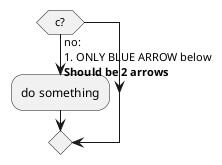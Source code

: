 {
  "sha1": "6z414hnlkfiz2jbuzehngtd5a8upky5",
  "insertion": {
    "when": "2024-05-30T20:48:21.086Z",
    "user": "plantuml@gmail.com"
  }
}
@startuml
if(c?)then
else(no:\n1. ONLY BLUE ARROW below\n**Should be 2 arrows**)
    :do something;                                    
endif
@enduml
